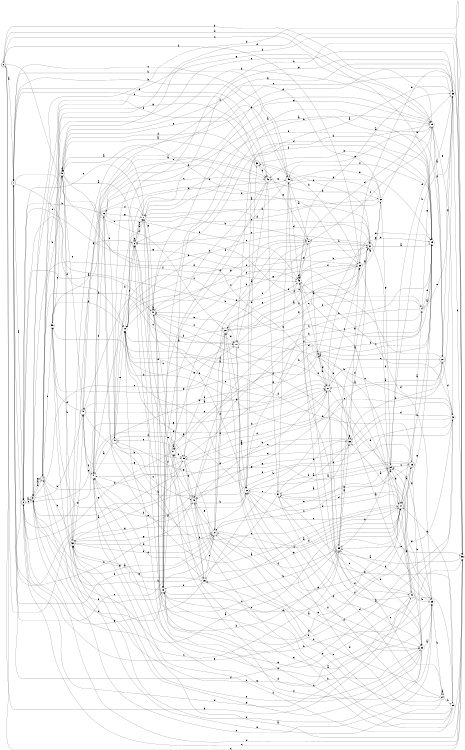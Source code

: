 digraph n43_8 {
__start0 [label="" shape="none"];

rankdir=LR;
size="8,5";

s0 [style="rounded,filled", color="black", fillcolor="white" shape="doublecircle", label="0"];
s1 [style="rounded,filled", color="black", fillcolor="white" shape="doublecircle", label="1"];
s2 [style="rounded,filled", color="black", fillcolor="white" shape="doublecircle", label="2"];
s3 [style="rounded,filled", color="black", fillcolor="white" shape="doublecircle", label="3"];
s4 [style="rounded,filled", color="black", fillcolor="white" shape="doublecircle", label="4"];
s5 [style="rounded,filled", color="black", fillcolor="white" shape="doublecircle", label="5"];
s6 [style="rounded,filled", color="black", fillcolor="white" shape="doublecircle", label="6"];
s7 [style="filled", color="black", fillcolor="white" shape="circle", label="7"];
s8 [style="rounded,filled", color="black", fillcolor="white" shape="doublecircle", label="8"];
s9 [style="filled", color="black", fillcolor="white" shape="circle", label="9"];
s10 [style="filled", color="black", fillcolor="white" shape="circle", label="10"];
s11 [style="rounded,filled", color="black", fillcolor="white" shape="doublecircle", label="11"];
s12 [style="filled", color="black", fillcolor="white" shape="circle", label="12"];
s13 [style="rounded,filled", color="black", fillcolor="white" shape="doublecircle", label="13"];
s14 [style="filled", color="black", fillcolor="white" shape="circle", label="14"];
s15 [style="filled", color="black", fillcolor="white" shape="circle", label="15"];
s16 [style="rounded,filled", color="black", fillcolor="white" shape="doublecircle", label="16"];
s17 [style="rounded,filled", color="black", fillcolor="white" shape="doublecircle", label="17"];
s18 [style="filled", color="black", fillcolor="white" shape="circle", label="18"];
s19 [style="filled", color="black", fillcolor="white" shape="circle", label="19"];
s20 [style="rounded,filled", color="black", fillcolor="white" shape="doublecircle", label="20"];
s21 [style="rounded,filled", color="black", fillcolor="white" shape="doublecircle", label="21"];
s22 [style="filled", color="black", fillcolor="white" shape="circle", label="22"];
s23 [style="filled", color="black", fillcolor="white" shape="circle", label="23"];
s24 [style="filled", color="black", fillcolor="white" shape="circle", label="24"];
s25 [style="filled", color="black", fillcolor="white" shape="circle", label="25"];
s26 [style="filled", color="black", fillcolor="white" shape="circle", label="26"];
s27 [style="rounded,filled", color="black", fillcolor="white" shape="doublecircle", label="27"];
s28 [style="rounded,filled", color="black", fillcolor="white" shape="doublecircle", label="28"];
s29 [style="filled", color="black", fillcolor="white" shape="circle", label="29"];
s30 [style="rounded,filled", color="black", fillcolor="white" shape="doublecircle", label="30"];
s31 [style="rounded,filled", color="black", fillcolor="white" shape="doublecircle", label="31"];
s32 [style="filled", color="black", fillcolor="white" shape="circle", label="32"];
s33 [style="filled", color="black", fillcolor="white" shape="circle", label="33"];
s34 [style="filled", color="black", fillcolor="white" shape="circle", label="34"];
s35 [style="rounded,filled", color="black", fillcolor="white" shape="doublecircle", label="35"];
s36 [style="filled", color="black", fillcolor="white" shape="circle", label="36"];
s37 [style="filled", color="black", fillcolor="white" shape="circle", label="37"];
s38 [style="rounded,filled", color="black", fillcolor="white" shape="doublecircle", label="38"];
s39 [style="filled", color="black", fillcolor="white" shape="circle", label="39"];
s40 [style="rounded,filled", color="black", fillcolor="white" shape="doublecircle", label="40"];
s41 [style="filled", color="black", fillcolor="white" shape="circle", label="41"];
s42 [style="filled", color="black", fillcolor="white" shape="circle", label="42"];
s43 [style="filled", color="black", fillcolor="white" shape="circle", label="43"];
s44 [style="rounded,filled", color="black", fillcolor="white" shape="doublecircle", label="44"];
s45 [style="rounded,filled", color="black", fillcolor="white" shape="doublecircle", label="45"];
s46 [style="rounded,filled", color="black", fillcolor="white" shape="doublecircle", label="46"];
s47 [style="filled", color="black", fillcolor="white" shape="circle", label="47"];
s48 [style="rounded,filled", color="black", fillcolor="white" shape="doublecircle", label="48"];
s49 [style="rounded,filled", color="black", fillcolor="white" shape="doublecircle", label="49"];
s50 [style="filled", color="black", fillcolor="white" shape="circle", label="50"];
s51 [style="rounded,filled", color="black", fillcolor="white" shape="doublecircle", label="51"];
s52 [style="rounded,filled", color="black", fillcolor="white" shape="doublecircle", label="52"];
s0 -> s1 [label="a"];
s0 -> s19 [label="b"];
s0 -> s36 [label="c"];
s0 -> s19 [label="d"];
s0 -> s28 [label="e"];
s0 -> s29 [label="f"];
s0 -> s12 [label="g"];
s1 -> s2 [label="a"];
s1 -> s45 [label="b"];
s1 -> s40 [label="c"];
s1 -> s10 [label="d"];
s1 -> s46 [label="e"];
s1 -> s42 [label="f"];
s1 -> s43 [label="g"];
s2 -> s3 [label="a"];
s2 -> s15 [label="b"];
s2 -> s3 [label="c"];
s2 -> s44 [label="d"];
s2 -> s13 [label="e"];
s2 -> s21 [label="f"];
s2 -> s21 [label="g"];
s3 -> s4 [label="a"];
s3 -> s49 [label="b"];
s3 -> s11 [label="c"];
s3 -> s36 [label="d"];
s3 -> s18 [label="e"];
s3 -> s43 [label="f"];
s3 -> s4 [label="g"];
s4 -> s3 [label="a"];
s4 -> s5 [label="b"];
s4 -> s50 [label="c"];
s4 -> s39 [label="d"];
s4 -> s23 [label="e"];
s4 -> s47 [label="f"];
s4 -> s46 [label="g"];
s5 -> s6 [label="a"];
s5 -> s52 [label="b"];
s5 -> s4 [label="c"];
s5 -> s21 [label="d"];
s5 -> s29 [label="e"];
s5 -> s5 [label="f"];
s5 -> s45 [label="g"];
s6 -> s7 [label="a"];
s6 -> s48 [label="b"];
s6 -> s31 [label="c"];
s6 -> s7 [label="d"];
s6 -> s7 [label="e"];
s6 -> s11 [label="f"];
s6 -> s6 [label="g"];
s7 -> s5 [label="a"];
s7 -> s8 [label="b"];
s7 -> s35 [label="c"];
s7 -> s31 [label="d"];
s7 -> s2 [label="e"];
s7 -> s15 [label="f"];
s7 -> s47 [label="g"];
s8 -> s9 [label="a"];
s8 -> s31 [label="b"];
s8 -> s47 [label="c"];
s8 -> s27 [label="d"];
s8 -> s18 [label="e"];
s8 -> s39 [label="f"];
s8 -> s30 [label="g"];
s9 -> s10 [label="a"];
s9 -> s21 [label="b"];
s9 -> s43 [label="c"];
s9 -> s41 [label="d"];
s9 -> s15 [label="e"];
s9 -> s10 [label="f"];
s9 -> s50 [label="g"];
s10 -> s11 [label="a"];
s10 -> s36 [label="b"];
s10 -> s31 [label="c"];
s10 -> s38 [label="d"];
s10 -> s13 [label="e"];
s10 -> s6 [label="f"];
s10 -> s14 [label="g"];
s11 -> s12 [label="a"];
s11 -> s42 [label="b"];
s11 -> s29 [label="c"];
s11 -> s50 [label="d"];
s11 -> s47 [label="e"];
s11 -> s22 [label="f"];
s11 -> s29 [label="g"];
s12 -> s13 [label="a"];
s12 -> s15 [label="b"];
s12 -> s20 [label="c"];
s12 -> s17 [label="d"];
s12 -> s30 [label="e"];
s12 -> s22 [label="f"];
s12 -> s10 [label="g"];
s13 -> s14 [label="a"];
s13 -> s22 [label="b"];
s13 -> s34 [label="c"];
s13 -> s7 [label="d"];
s13 -> s28 [label="e"];
s13 -> s26 [label="f"];
s13 -> s37 [label="g"];
s14 -> s15 [label="a"];
s14 -> s40 [label="b"];
s14 -> s40 [label="c"];
s14 -> s15 [label="d"];
s14 -> s33 [label="e"];
s14 -> s9 [label="f"];
s14 -> s19 [label="g"];
s15 -> s16 [label="a"];
s15 -> s17 [label="b"];
s15 -> s0 [label="c"];
s15 -> s39 [label="d"];
s15 -> s7 [label="e"];
s15 -> s45 [label="f"];
s15 -> s17 [label="g"];
s16 -> s17 [label="a"];
s16 -> s2 [label="b"];
s16 -> s46 [label="c"];
s16 -> s7 [label="d"];
s16 -> s48 [label="e"];
s16 -> s43 [label="f"];
s16 -> s7 [label="g"];
s17 -> s13 [label="a"];
s17 -> s18 [label="b"];
s17 -> s16 [label="c"];
s17 -> s18 [label="d"];
s17 -> s28 [label="e"];
s17 -> s11 [label="f"];
s17 -> s44 [label="g"];
s18 -> s19 [label="a"];
s18 -> s15 [label="b"];
s18 -> s3 [label="c"];
s18 -> s51 [label="d"];
s18 -> s35 [label="e"];
s18 -> s42 [label="f"];
s18 -> s52 [label="g"];
s19 -> s20 [label="a"];
s19 -> s11 [label="b"];
s19 -> s8 [label="c"];
s19 -> s43 [label="d"];
s19 -> s47 [label="e"];
s19 -> s20 [label="f"];
s19 -> s4 [label="g"];
s20 -> s21 [label="a"];
s20 -> s6 [label="b"];
s20 -> s9 [label="c"];
s20 -> s42 [label="d"];
s20 -> s46 [label="e"];
s20 -> s21 [label="f"];
s20 -> s33 [label="g"];
s21 -> s22 [label="a"];
s21 -> s40 [label="b"];
s21 -> s29 [label="c"];
s21 -> s15 [label="d"];
s21 -> s10 [label="e"];
s21 -> s35 [label="f"];
s21 -> s9 [label="g"];
s22 -> s23 [label="a"];
s22 -> s35 [label="b"];
s22 -> s52 [label="c"];
s22 -> s6 [label="d"];
s22 -> s52 [label="e"];
s22 -> s18 [label="f"];
s22 -> s52 [label="g"];
s23 -> s9 [label="a"];
s23 -> s24 [label="b"];
s23 -> s5 [label="c"];
s23 -> s10 [label="d"];
s23 -> s34 [label="e"];
s23 -> s35 [label="f"];
s23 -> s34 [label="g"];
s24 -> s24 [label="a"];
s24 -> s25 [label="b"];
s24 -> s35 [label="c"];
s24 -> s37 [label="d"];
s24 -> s52 [label="e"];
s24 -> s12 [label="f"];
s24 -> s26 [label="g"];
s25 -> s26 [label="a"];
s25 -> s47 [label="b"];
s25 -> s51 [label="c"];
s25 -> s12 [label="d"];
s25 -> s27 [label="e"];
s25 -> s41 [label="f"];
s25 -> s17 [label="g"];
s26 -> s17 [label="a"];
s26 -> s18 [label="b"];
s26 -> s27 [label="c"];
s26 -> s41 [label="d"];
s26 -> s2 [label="e"];
s26 -> s6 [label="f"];
s26 -> s52 [label="g"];
s27 -> s3 [label="a"];
s27 -> s17 [label="b"];
s27 -> s1 [label="c"];
s27 -> s28 [label="d"];
s27 -> s22 [label="e"];
s27 -> s1 [label="f"];
s27 -> s40 [label="g"];
s28 -> s29 [label="a"];
s28 -> s51 [label="b"];
s28 -> s49 [label="c"];
s28 -> s27 [label="d"];
s28 -> s11 [label="e"];
s28 -> s14 [label="f"];
s28 -> s18 [label="g"];
s29 -> s22 [label="a"];
s29 -> s30 [label="b"];
s29 -> s28 [label="c"];
s29 -> s32 [label="d"];
s29 -> s2 [label="e"];
s29 -> s43 [label="f"];
s29 -> s31 [label="g"];
s30 -> s5 [label="a"];
s30 -> s31 [label="b"];
s30 -> s1 [label="c"];
s30 -> s5 [label="d"];
s30 -> s15 [label="e"];
s30 -> s3 [label="f"];
s30 -> s46 [label="g"];
s31 -> s15 [label="a"];
s31 -> s10 [label="b"];
s31 -> s10 [label="c"];
s31 -> s23 [label="d"];
s31 -> s6 [label="e"];
s31 -> s28 [label="f"];
s31 -> s32 [label="g"];
s32 -> s10 [label="a"];
s32 -> s7 [label="b"];
s32 -> s5 [label="c"];
s32 -> s16 [label="d"];
s32 -> s33 [label="e"];
s32 -> s45 [label="f"];
s32 -> s34 [label="g"];
s33 -> s12 [label="a"];
s33 -> s34 [label="b"];
s33 -> s50 [label="c"];
s33 -> s40 [label="d"];
s33 -> s41 [label="e"];
s33 -> s36 [label="f"];
s33 -> s7 [label="g"];
s34 -> s9 [label="a"];
s34 -> s35 [label="b"];
s34 -> s27 [label="c"];
s34 -> s33 [label="d"];
s34 -> s27 [label="e"];
s34 -> s47 [label="f"];
s34 -> s17 [label="g"];
s35 -> s31 [label="a"];
s35 -> s6 [label="b"];
s35 -> s3 [label="c"];
s35 -> s31 [label="d"];
s35 -> s36 [label="e"];
s35 -> s27 [label="f"];
s35 -> s38 [label="g"];
s36 -> s37 [label="a"];
s36 -> s40 [label="b"];
s36 -> s2 [label="c"];
s36 -> s3 [label="d"];
s36 -> s29 [label="e"];
s36 -> s5 [label="f"];
s36 -> s41 [label="g"];
s37 -> s38 [label="a"];
s37 -> s4 [label="b"];
s37 -> s12 [label="c"];
s37 -> s17 [label="d"];
s37 -> s25 [label="e"];
s37 -> s38 [label="f"];
s37 -> s45 [label="g"];
s38 -> s37 [label="a"];
s38 -> s20 [label="b"];
s38 -> s39 [label="c"];
s38 -> s41 [label="d"];
s38 -> s38 [label="e"];
s38 -> s9 [label="f"];
s38 -> s29 [label="g"];
s39 -> s1 [label="a"];
s39 -> s40 [label="b"];
s39 -> s17 [label="c"];
s39 -> s21 [label="d"];
s39 -> s17 [label="e"];
s39 -> s14 [label="f"];
s39 -> s49 [label="g"];
s40 -> s22 [label="a"];
s40 -> s12 [label="b"];
s40 -> s26 [label="c"];
s40 -> s23 [label="d"];
s40 -> s7 [label="e"];
s40 -> s41 [label="f"];
s40 -> s51 [label="g"];
s41 -> s36 [label="a"];
s41 -> s42 [label="b"];
s41 -> s43 [label="c"];
s41 -> s16 [label="d"];
s41 -> s49 [label="e"];
s41 -> s45 [label="f"];
s41 -> s22 [label="g"];
s42 -> s3 [label="a"];
s42 -> s18 [label="b"];
s42 -> s43 [label="c"];
s42 -> s38 [label="d"];
s42 -> s19 [label="e"];
s42 -> s52 [label="f"];
s42 -> s52 [label="g"];
s43 -> s33 [label="a"];
s43 -> s31 [label="b"];
s43 -> s23 [label="c"];
s43 -> s43 [label="d"];
s43 -> s8 [label="e"];
s43 -> s44 [label="f"];
s43 -> s28 [label="g"];
s44 -> s38 [label="a"];
s44 -> s23 [label="b"];
s44 -> s45 [label="c"];
s44 -> s21 [label="d"];
s44 -> s51 [label="e"];
s44 -> s43 [label="f"];
s44 -> s0 [label="g"];
s45 -> s8 [label="a"];
s45 -> s1 [label="b"];
s45 -> s1 [label="c"];
s45 -> s43 [label="d"];
s45 -> s15 [label="e"];
s45 -> s18 [label="f"];
s45 -> s46 [label="g"];
s46 -> s11 [label="a"];
s46 -> s32 [label="b"];
s46 -> s47 [label="c"];
s46 -> s48 [label="d"];
s46 -> s49 [label="e"];
s46 -> s51 [label="f"];
s46 -> s37 [label="g"];
s47 -> s2 [label="a"];
s47 -> s47 [label="b"];
s47 -> s11 [label="c"];
s47 -> s15 [label="d"];
s47 -> s18 [label="e"];
s47 -> s12 [label="f"];
s47 -> s8 [label="g"];
s48 -> s41 [label="a"];
s48 -> s26 [label="b"];
s48 -> s40 [label="c"];
s48 -> s33 [label="d"];
s48 -> s10 [label="e"];
s48 -> s39 [label="f"];
s48 -> s34 [label="g"];
s49 -> s21 [label="a"];
s49 -> s39 [label="b"];
s49 -> s5 [label="c"];
s49 -> s50 [label="d"];
s49 -> s21 [label="e"];
s49 -> s41 [label="f"];
s49 -> s33 [label="g"];
s50 -> s17 [label="a"];
s50 -> s19 [label="b"];
s50 -> s5 [label="c"];
s50 -> s36 [label="d"];
s50 -> s12 [label="e"];
s50 -> s10 [label="f"];
s50 -> s6 [label="g"];
s51 -> s51 [label="a"];
s51 -> s19 [label="b"];
s51 -> s47 [label="c"];
s51 -> s21 [label="d"];
s51 -> s48 [label="e"];
s51 -> s39 [label="f"];
s51 -> s2 [label="g"];
s52 -> s46 [label="a"];
s52 -> s4 [label="b"];
s52 -> s19 [label="c"];
s52 -> s27 [label="d"];
s52 -> s49 [label="e"];
s52 -> s27 [label="f"];
s52 -> s27 [label="g"];

}
